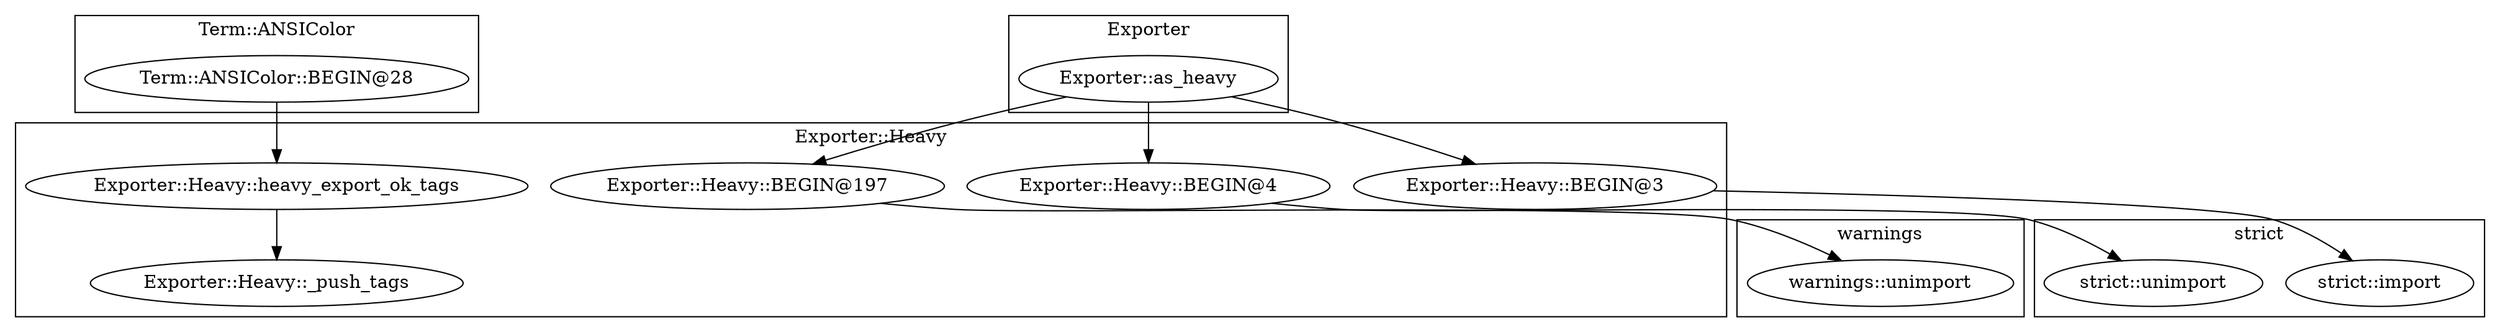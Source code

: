 digraph {
graph [overlap=false]
subgraph cluster_Exporter_Heavy {
	label="Exporter::Heavy";
	"Exporter::Heavy::BEGIN@197";
	"Exporter::Heavy::_push_tags";
	"Exporter::Heavy::BEGIN@4";
	"Exporter::Heavy::heavy_export_ok_tags";
	"Exporter::Heavy::BEGIN@3";
}
subgraph cluster_warnings {
	label="warnings";
	"warnings::unimport";
}
subgraph cluster_Term_ANSIColor {
	label="Term::ANSIColor";
	"Term::ANSIColor::BEGIN@28";
}
subgraph cluster_Exporter {
	label="Exporter";
	"Exporter::as_heavy";
}
subgraph cluster_strict {
	label="strict";
	"strict::import";
	"strict::unimport";
}
"Exporter::Heavy::BEGIN@197" -> "warnings::unimport";
"Term::ANSIColor::BEGIN@28" -> "Exporter::Heavy::heavy_export_ok_tags";
"Exporter::Heavy::BEGIN@4" -> "strict::unimport";
"Exporter::Heavy::heavy_export_ok_tags" -> "Exporter::Heavy::_push_tags";
"Exporter::as_heavy" -> "Exporter::Heavy::BEGIN@4";
"Exporter::as_heavy" -> "Exporter::Heavy::BEGIN@197";
"Exporter::Heavy::BEGIN@3" -> "strict::import";
"Exporter::as_heavy" -> "Exporter::Heavy::BEGIN@3";
}
